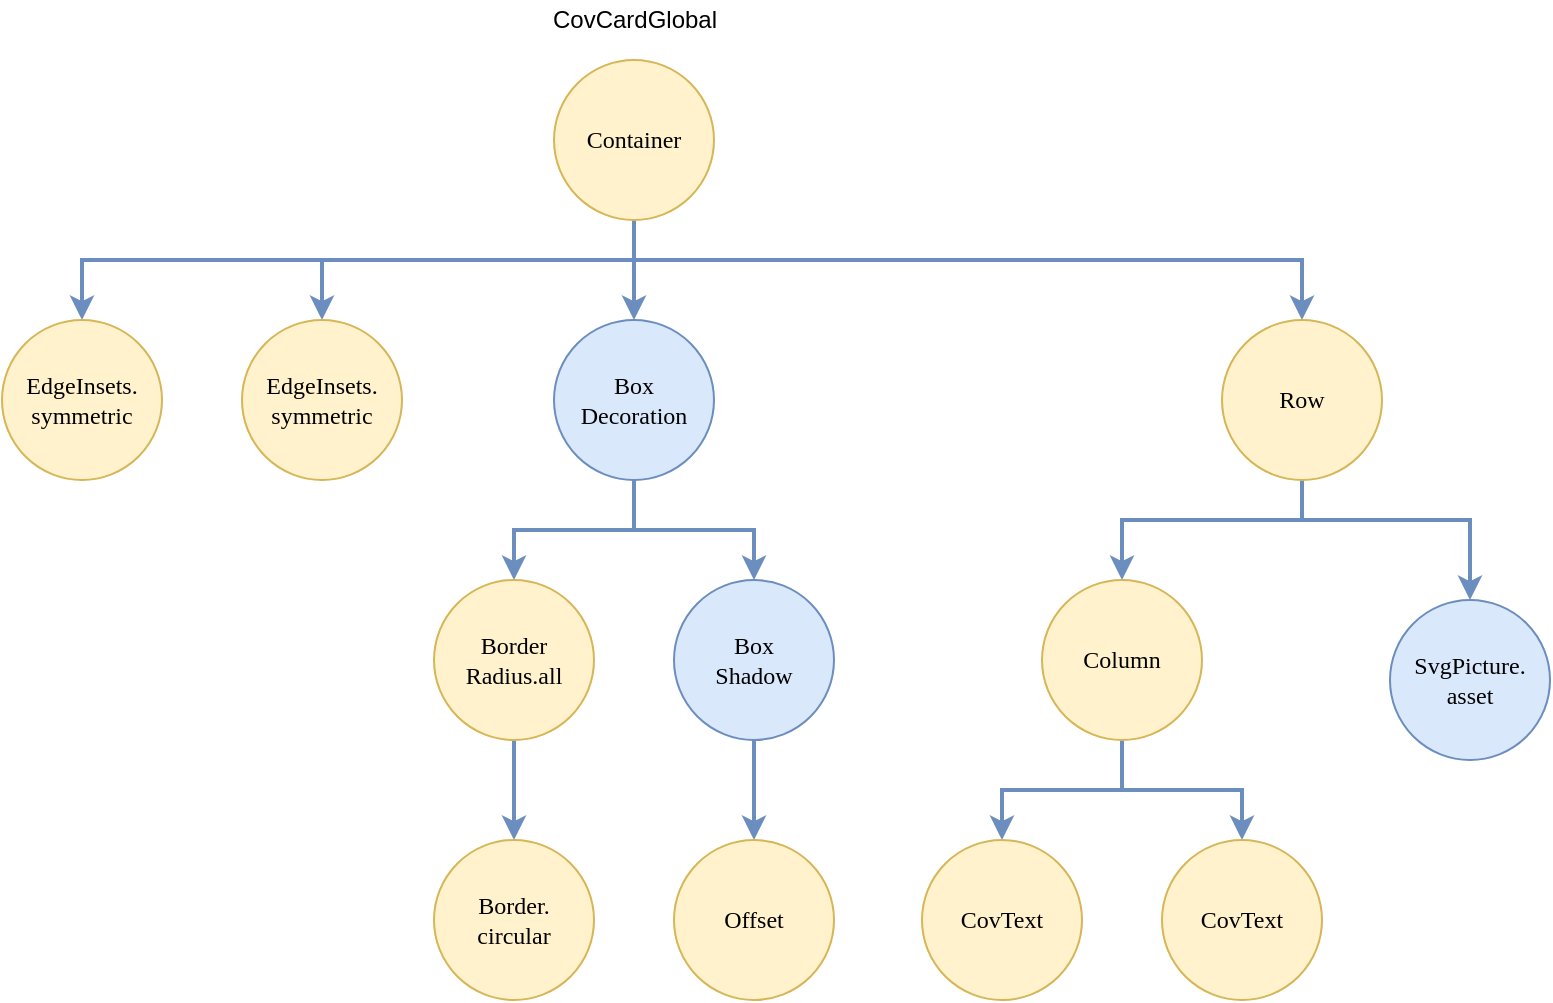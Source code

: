 <mxfile version="13.7.3" type="device"><diagram id="NRO54HyMOA77mOYYCQln" name="Page-1"><mxGraphModel dx="848" dy="591" grid="1" gridSize="10" guides="1" tooltips="1" connect="1" arrows="1" fold="1" page="1" pageScale="1" pageWidth="850" pageHeight="1100" math="0" shadow="0"><root><mxCell id="0"/><mxCell id="1" parent="0"/><mxCell id="6CWI2tPTBdKes4tPksFS-4" value="" style="edgeStyle=orthogonalEdgeStyle;rounded=0;orthogonalLoop=1;jettySize=auto;html=1;fillColor=#dae8fc;strokeColor=#6c8ebf;strokeWidth=2;" edge="1" parent="1" source="6CWI2tPTBdKes4tPksFS-2" target="6CWI2tPTBdKes4tPksFS-3"><mxGeometry relative="1" as="geometry"><Array as="points"><mxPoint x="336" y="160"/><mxPoint x="60" y="160"/></Array></mxGeometry></mxCell><mxCell id="6CWI2tPTBdKes4tPksFS-6" style="edgeStyle=orthogonalEdgeStyle;rounded=0;orthogonalLoop=1;jettySize=auto;html=1;fillColor=#dae8fc;strokeColor=#6c8ebf;strokeWidth=2;" edge="1" parent="1" source="6CWI2tPTBdKes4tPksFS-2" target="6CWI2tPTBdKes4tPksFS-5"><mxGeometry relative="1" as="geometry"><Array as="points"><mxPoint x="336" y="160"/><mxPoint x="180" y="160"/></Array></mxGeometry></mxCell><mxCell id="6CWI2tPTBdKes4tPksFS-19" style="edgeStyle=orthogonalEdgeStyle;rounded=0;orthogonalLoop=1;jettySize=auto;html=1;fillColor=#dae8fc;strokeColor=#6c8ebf;strokeWidth=2;" edge="1" parent="1" source="6CWI2tPTBdKes4tPksFS-2" target="6CWI2tPTBdKes4tPksFS-8"><mxGeometry relative="1" as="geometry"/></mxCell><mxCell id="6CWI2tPTBdKes4tPksFS-29" style="edgeStyle=orthogonalEdgeStyle;rounded=0;orthogonalLoop=1;jettySize=auto;html=1;fillColor=#dae8fc;strokeColor=#6c8ebf;strokeWidth=2;" edge="1" parent="1" source="6CWI2tPTBdKes4tPksFS-2" target="6CWI2tPTBdKes4tPksFS-20"><mxGeometry relative="1" as="geometry"><Array as="points"><mxPoint x="336" y="160"/><mxPoint x="670" y="160"/></Array></mxGeometry></mxCell><mxCell id="6CWI2tPTBdKes4tPksFS-2" value="Container" style="ellipse;whiteSpace=wrap;html=1;aspect=fixed;fontFamily=Verdana;fillColor=#fff2cc;strokeColor=#d6b656;" vertex="1" parent="1"><mxGeometry x="296" y="60" width="80" height="80" as="geometry"/></mxCell><mxCell id="6CWI2tPTBdKes4tPksFS-3" value="EdgeInsets.&lt;br&gt;symmetric" style="ellipse;whiteSpace=wrap;html=1;aspect=fixed;fontFamily=Verdana;fillColor=#fff2cc;strokeColor=#d6b656;" vertex="1" parent="1"><mxGeometry x="20" y="190" width="80" height="80" as="geometry"/></mxCell><mxCell id="6CWI2tPTBdKes4tPksFS-5" value="EdgeInsets.&lt;br&gt;symmetric" style="ellipse;whiteSpace=wrap;html=1;aspect=fixed;fontFamily=Verdana;fillColor=#fff2cc;strokeColor=#d6b656;" vertex="1" parent="1"><mxGeometry x="140" y="190" width="80" height="80" as="geometry"/></mxCell><mxCell id="6CWI2tPTBdKes4tPksFS-12" value="" style="edgeStyle=orthogonalEdgeStyle;rounded=0;orthogonalLoop=1;jettySize=auto;html=1;fillColor=#dae8fc;strokeColor=#6c8ebf;strokeWidth=2;" edge="1" parent="1" source="6CWI2tPTBdKes4tPksFS-8" target="6CWI2tPTBdKes4tPksFS-10"><mxGeometry relative="1" as="geometry"/></mxCell><mxCell id="6CWI2tPTBdKes4tPksFS-15" style="edgeStyle=orthogonalEdgeStyle;rounded=0;orthogonalLoop=1;jettySize=auto;html=1;fillColor=#dae8fc;strokeColor=#6c8ebf;strokeWidth=2;" edge="1" parent="1" source="6CWI2tPTBdKes4tPksFS-8" target="6CWI2tPTBdKes4tPksFS-14"><mxGeometry relative="1" as="geometry"/></mxCell><mxCell id="6CWI2tPTBdKes4tPksFS-8" value="Box&lt;br&gt;Decoration" style="ellipse;whiteSpace=wrap;html=1;aspect=fixed;fontFamily=Verdana;fillColor=#dae8fc;strokeColor=#6c8ebf;" vertex="1" parent="1"><mxGeometry x="296" y="190" width="80" height="80" as="geometry"/></mxCell><mxCell id="6CWI2tPTBdKes4tPksFS-13" value="" style="edgeStyle=orthogonalEdgeStyle;rounded=0;orthogonalLoop=1;jettySize=auto;html=1;fillColor=#dae8fc;strokeColor=#6c8ebf;strokeWidth=2;" edge="1" parent="1" source="6CWI2tPTBdKes4tPksFS-10" target="6CWI2tPTBdKes4tPksFS-11"><mxGeometry relative="1" as="geometry"/></mxCell><mxCell id="6CWI2tPTBdKes4tPksFS-10" value="Border&lt;br&gt;Radius.all" style="ellipse;whiteSpace=wrap;html=1;aspect=fixed;fontFamily=Verdana;fillColor=#fff2cc;strokeColor=#d6b656;" vertex="1" parent="1"><mxGeometry x="236" y="320" width="80" height="80" as="geometry"/></mxCell><mxCell id="6CWI2tPTBdKes4tPksFS-11" value="Border.&lt;br&gt;circular" style="ellipse;whiteSpace=wrap;html=1;aspect=fixed;fontFamily=Verdana;fillColor=#fff2cc;strokeColor=#d6b656;" vertex="1" parent="1"><mxGeometry x="236" y="450" width="80" height="80" as="geometry"/></mxCell><mxCell id="6CWI2tPTBdKes4tPksFS-17" style="edgeStyle=orthogonalEdgeStyle;rounded=0;orthogonalLoop=1;jettySize=auto;html=1;fillColor=#dae8fc;strokeColor=#6c8ebf;strokeWidth=2;" edge="1" parent="1" source="6CWI2tPTBdKes4tPksFS-14" target="6CWI2tPTBdKes4tPksFS-16"><mxGeometry relative="1" as="geometry"/></mxCell><mxCell id="6CWI2tPTBdKes4tPksFS-14" value="Box&lt;br&gt;Shadow" style="ellipse;whiteSpace=wrap;html=1;aspect=fixed;fontFamily=Verdana;fillColor=#dae8fc;strokeColor=#6c8ebf;" vertex="1" parent="1"><mxGeometry x="356" y="320" width="80" height="80" as="geometry"/></mxCell><mxCell id="6CWI2tPTBdKes4tPksFS-16" value="Offset" style="ellipse;whiteSpace=wrap;html=1;aspect=fixed;fontFamily=Verdana;fillColor=#fff2cc;strokeColor=#d6b656;" vertex="1" parent="1"><mxGeometry x="356" y="450" width="80" height="80" as="geometry"/></mxCell><mxCell id="6CWI2tPTBdKes4tPksFS-25" style="edgeStyle=orthogonalEdgeStyle;rounded=0;orthogonalLoop=1;jettySize=auto;html=1;fillColor=#dae8fc;strokeColor=#6c8ebf;strokeWidth=2;" edge="1" parent="1" source="6CWI2tPTBdKes4tPksFS-20" target="6CWI2tPTBdKes4tPksFS-24"><mxGeometry relative="1" as="geometry"><Array as="points"><mxPoint x="670" y="290"/><mxPoint x="754" y="290"/></Array></mxGeometry></mxCell><mxCell id="6CWI2tPTBdKes4tPksFS-26" style="edgeStyle=orthogonalEdgeStyle;rounded=0;orthogonalLoop=1;jettySize=auto;html=1;fillColor=#dae8fc;strokeColor=#6c8ebf;strokeWidth=2;" edge="1" parent="1" source="6CWI2tPTBdKes4tPksFS-20" target="6CWI2tPTBdKes4tPksFS-21"><mxGeometry relative="1" as="geometry"><Array as="points"><mxPoint x="670" y="290"/><mxPoint x="580" y="290"/></Array></mxGeometry></mxCell><mxCell id="6CWI2tPTBdKes4tPksFS-20" value="Row" style="ellipse;whiteSpace=wrap;html=1;aspect=fixed;fontFamily=Verdana;fillColor=#fff2cc;strokeColor=#d6b656;" vertex="1" parent="1"><mxGeometry x="630" y="190" width="80" height="80" as="geometry"/></mxCell><mxCell id="6CWI2tPTBdKes4tPksFS-27" style="edgeStyle=orthogonalEdgeStyle;rounded=0;orthogonalLoop=1;jettySize=auto;html=1;fillColor=#dae8fc;strokeColor=#6c8ebf;strokeWidth=2;" edge="1" parent="1" source="6CWI2tPTBdKes4tPksFS-21" target="6CWI2tPTBdKes4tPksFS-22"><mxGeometry relative="1" as="geometry"/></mxCell><mxCell id="6CWI2tPTBdKes4tPksFS-28" style="edgeStyle=orthogonalEdgeStyle;rounded=0;orthogonalLoop=1;jettySize=auto;html=1;fillColor=#dae8fc;strokeColor=#6c8ebf;strokeWidth=2;" edge="1" parent="1" source="6CWI2tPTBdKes4tPksFS-21" target="6CWI2tPTBdKes4tPksFS-23"><mxGeometry relative="1" as="geometry"/></mxCell><mxCell id="6CWI2tPTBdKes4tPksFS-21" value="Column" style="ellipse;whiteSpace=wrap;html=1;aspect=fixed;fontFamily=Verdana;fillColor=#fff2cc;strokeColor=#d6b656;" vertex="1" parent="1"><mxGeometry x="540" y="320" width="80" height="80" as="geometry"/></mxCell><mxCell id="6CWI2tPTBdKes4tPksFS-22" value="CovText" style="ellipse;whiteSpace=wrap;html=1;aspect=fixed;fontFamily=Verdana;fillColor=#fff2cc;strokeColor=#d6b656;" vertex="1" parent="1"><mxGeometry x="480" y="450" width="80" height="80" as="geometry"/></mxCell><mxCell id="6CWI2tPTBdKes4tPksFS-23" value="CovText" style="ellipse;whiteSpace=wrap;html=1;aspect=fixed;fontFamily=Verdana;fillColor=#fff2cc;strokeColor=#d6b656;" vertex="1" parent="1"><mxGeometry x="600" y="450" width="80" height="80" as="geometry"/></mxCell><mxCell id="6CWI2tPTBdKes4tPksFS-24" value="SvgPicture.&lt;br&gt;asset" style="ellipse;whiteSpace=wrap;html=1;aspect=fixed;fontFamily=Verdana;fillColor=#dae8fc;strokeColor=#6c8ebf;" vertex="1" parent="1"><mxGeometry x="714" y="330" width="80" height="80" as="geometry"/></mxCell><mxCell id="6CWI2tPTBdKes4tPksFS-32" value="CovCardGlobal" style="text;html=1;align=center;verticalAlign=middle;resizable=0;points=[];autosize=1;" vertex="1" parent="1"><mxGeometry x="286" y="30" width="100" height="20" as="geometry"/></mxCell></root></mxGraphModel></diagram></mxfile>